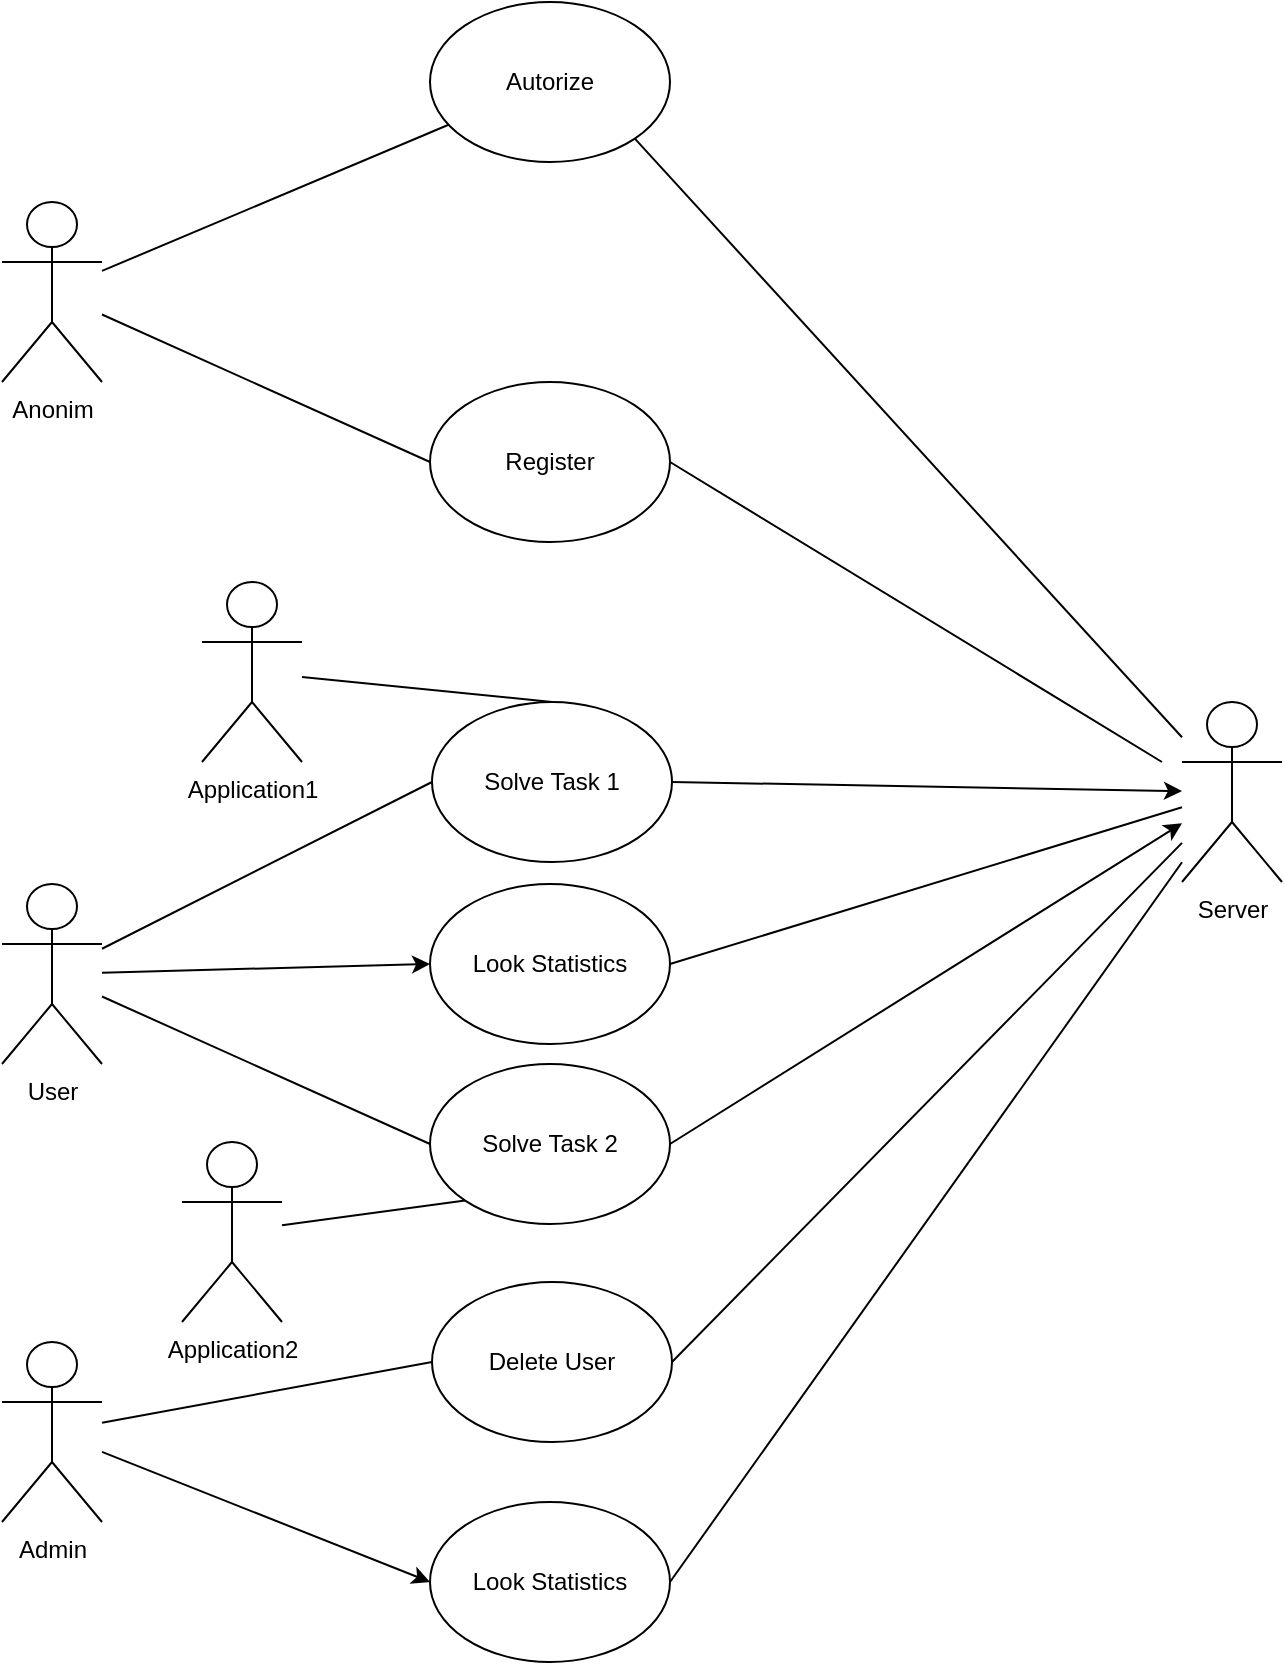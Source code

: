 <mxfile version="17.1.3" type="github" pages="2">
  <diagram id="UpaxMrM4MTmYhEKXG4QC" name="UseCase">
    <mxGraphModel dx="1209" dy="626" grid="1" gridSize="10" guides="1" tooltips="1" connect="1" arrows="1" fold="1" page="1" pageScale="1" pageWidth="827" pageHeight="1169" math="0" shadow="0">
      <root>
        <mxCell id="0" />
        <mxCell id="1" parent="0" />
        <mxCell id="wspuYjJ9wnveHCYF4-SS-1" value="Anonim" style="shape=umlActor;verticalLabelPosition=bottom;verticalAlign=top;html=1;outlineConnect=0;" vertex="1" parent="1">
          <mxGeometry x="140" y="130" width="50" height="90" as="geometry" />
        </mxCell>
        <mxCell id="wspuYjJ9wnveHCYF4-SS-2" value="Register" style="ellipse;whiteSpace=wrap;html=1;" vertex="1" parent="1">
          <mxGeometry x="354" y="220" width="120" height="80" as="geometry" />
        </mxCell>
        <mxCell id="wspuYjJ9wnveHCYF4-SS-3" value="Autorize" style="ellipse;whiteSpace=wrap;html=1;" vertex="1" parent="1">
          <mxGeometry x="354" y="30" width="120" height="80" as="geometry" />
        </mxCell>
        <mxCell id="wspuYjJ9wnveHCYF4-SS-4" value="" style="endArrow=none;html=1;rounded=0;endFill=0;" edge="1" parent="1" source="wspuYjJ9wnveHCYF4-SS-1" target="wspuYjJ9wnveHCYF4-SS-3">
          <mxGeometry width="50" height="50" relative="1" as="geometry">
            <mxPoint x="390" y="350" as="sourcePoint" />
            <mxPoint x="440" y="300" as="targetPoint" />
          </mxGeometry>
        </mxCell>
        <mxCell id="wspuYjJ9wnveHCYF4-SS-5" value="" style="endArrow=none;html=1;rounded=0;entryX=0;entryY=0.5;entryDx=0;entryDy=0;endFill=0;" edge="1" parent="1" source="wspuYjJ9wnveHCYF4-SS-1" target="wspuYjJ9wnveHCYF4-SS-2">
          <mxGeometry width="50" height="50" relative="1" as="geometry">
            <mxPoint x="390" y="350" as="sourcePoint" />
            <mxPoint x="440" y="300" as="targetPoint" />
          </mxGeometry>
        </mxCell>
        <mxCell id="wspuYjJ9wnveHCYF4-SS-8" value="User" style="shape=umlActor;verticalLabelPosition=bottom;verticalAlign=top;html=1;outlineConnect=0;" vertex="1" parent="1">
          <mxGeometry x="140" y="471" width="50" height="90" as="geometry" />
        </mxCell>
        <mxCell id="wspuYjJ9wnveHCYF4-SS-9" value="Admin" style="shape=umlActor;verticalLabelPosition=bottom;verticalAlign=top;html=1;outlineConnect=0;" vertex="1" parent="1">
          <mxGeometry x="140" y="700" width="50" height="90" as="geometry" />
        </mxCell>
        <mxCell id="wspuYjJ9wnveHCYF4-SS-10" value="Solve Task 1" style="ellipse;whiteSpace=wrap;html=1;" vertex="1" parent="1">
          <mxGeometry x="355" y="380" width="120" height="80" as="geometry" />
        </mxCell>
        <mxCell id="wspuYjJ9wnveHCYF4-SS-11" value="Solve Task 2" style="ellipse;whiteSpace=wrap;html=1;" vertex="1" parent="1">
          <mxGeometry x="354" y="561" width="120" height="80" as="geometry" />
        </mxCell>
        <mxCell id="wspuYjJ9wnveHCYF4-SS-12" value="Look Statistics" style="ellipse;whiteSpace=wrap;html=1;" vertex="1" parent="1">
          <mxGeometry x="354" y="471" width="120" height="80" as="geometry" />
        </mxCell>
        <mxCell id="wspuYjJ9wnveHCYF4-SS-13" value="" style="endArrow=classic;html=1;rounded=0;entryX=0;entryY=0.5;entryDx=0;entryDy=0;" edge="1" parent="1" source="wspuYjJ9wnveHCYF4-SS-8" target="wspuYjJ9wnveHCYF4-SS-12">
          <mxGeometry width="50" height="50" relative="1" as="geometry">
            <mxPoint x="390" y="360" as="sourcePoint" />
            <mxPoint x="440" y="310" as="targetPoint" />
          </mxGeometry>
        </mxCell>
        <mxCell id="wspuYjJ9wnveHCYF4-SS-14" value="" style="endArrow=none;html=1;rounded=0;entryX=0;entryY=0.5;entryDx=0;entryDy=0;" edge="1" parent="1" source="wspuYjJ9wnveHCYF4-SS-8" target="wspuYjJ9wnveHCYF4-SS-11">
          <mxGeometry width="50" height="50" relative="1" as="geometry">
            <mxPoint x="390" y="360" as="sourcePoint" />
            <mxPoint x="440" y="310" as="targetPoint" />
          </mxGeometry>
        </mxCell>
        <mxCell id="wspuYjJ9wnveHCYF4-SS-15" value="" style="endArrow=none;html=1;rounded=0;entryX=0;entryY=0.5;entryDx=0;entryDy=0;" edge="1" parent="1" source="wspuYjJ9wnveHCYF4-SS-8" target="wspuYjJ9wnveHCYF4-SS-10">
          <mxGeometry width="50" height="50" relative="1" as="geometry">
            <mxPoint x="200" y="439.021" as="sourcePoint" />
            <mxPoint x="364" y="531" as="targetPoint" />
          </mxGeometry>
        </mxCell>
        <mxCell id="wspuYjJ9wnveHCYF4-SS-16" value="Delete User" style="ellipse;whiteSpace=wrap;html=1;" vertex="1" parent="1">
          <mxGeometry x="355" y="670" width="120" height="80" as="geometry" />
        </mxCell>
        <mxCell id="wspuYjJ9wnveHCYF4-SS-17" value="Look Statistics" style="ellipse;whiteSpace=wrap;html=1;" vertex="1" parent="1">
          <mxGeometry x="354" y="780" width="120" height="80" as="geometry" />
        </mxCell>
        <mxCell id="wspuYjJ9wnveHCYF4-SS-18" value="" style="endArrow=classic;html=1;rounded=0;entryX=0;entryY=0.5;entryDx=0;entryDy=0;" edge="1" parent="1" target="wspuYjJ9wnveHCYF4-SS-17" source="wspuYjJ9wnveHCYF4-SS-9">
          <mxGeometry width="50" height="50" relative="1" as="geometry">
            <mxPoint x="210" y="667.296" as="sourcePoint" />
            <mxPoint x="460" y="535.98" as="targetPoint" />
          </mxGeometry>
        </mxCell>
        <mxCell id="wspuYjJ9wnveHCYF4-SS-19" value="" style="endArrow=none;html=1;rounded=0;entryX=0;entryY=0.5;entryDx=0;entryDy=0;" edge="1" parent="1" target="wspuYjJ9wnveHCYF4-SS-16" source="wspuYjJ9wnveHCYF4-SS-9">
          <mxGeometry width="50" height="50" relative="1" as="geometry">
            <mxPoint x="210" y="655.001" as="sourcePoint" />
            <mxPoint x="460" y="535.98" as="targetPoint" />
          </mxGeometry>
        </mxCell>
        <mxCell id="wspuYjJ9wnveHCYF4-SS-22" value="Application1" style="shape=umlActor;verticalLabelPosition=bottom;verticalAlign=top;html=1;outlineConnect=0;" vertex="1" parent="1">
          <mxGeometry x="240" y="320" width="50" height="90" as="geometry" />
        </mxCell>
        <mxCell id="wspuYjJ9wnveHCYF4-SS-23" value="" style="endArrow=none;html=1;rounded=0;exitX=0.5;exitY=0;exitDx=0;exitDy=0;" edge="1" parent="1" source="wspuYjJ9wnveHCYF4-SS-10" target="wspuYjJ9wnveHCYF4-SS-22">
          <mxGeometry width="50" height="50" relative="1" as="geometry">
            <mxPoint x="390" y="420" as="sourcePoint" />
            <mxPoint x="440" y="370" as="targetPoint" />
          </mxGeometry>
        </mxCell>
        <mxCell id="wspuYjJ9wnveHCYF4-SS-25" value="Server" style="shape=umlActor;verticalLabelPosition=bottom;verticalAlign=top;html=1;outlineConnect=0;" vertex="1" parent="1">
          <mxGeometry x="730" y="380" width="50" height="90" as="geometry" />
        </mxCell>
        <mxCell id="wspuYjJ9wnveHCYF4-SS-26" value="" style="endArrow=none;html=1;rounded=0;exitX=1;exitY=0.5;exitDx=0;exitDy=0;" edge="1" parent="1" source="wspuYjJ9wnveHCYF4-SS-2">
          <mxGeometry width="50" height="50" relative="1" as="geometry">
            <mxPoint x="390" y="420" as="sourcePoint" />
            <mxPoint x="720" y="410" as="targetPoint" />
          </mxGeometry>
        </mxCell>
        <mxCell id="wspuYjJ9wnveHCYF4-SS-27" value="" style="endArrow=none;html=1;rounded=0;exitX=1;exitY=1;exitDx=0;exitDy=0;" edge="1" parent="1" source="wspuYjJ9wnveHCYF4-SS-3" target="wspuYjJ9wnveHCYF4-SS-25">
          <mxGeometry width="50" height="50" relative="1" as="geometry">
            <mxPoint x="484" y="270" as="sourcePoint" />
            <mxPoint x="752.5" y="399" as="targetPoint" />
          </mxGeometry>
        </mxCell>
        <mxCell id="wspuYjJ9wnveHCYF4-SS-28" value="" style="endArrow=none;html=1;rounded=0;exitX=1;exitY=0.5;exitDx=0;exitDy=0;" edge="1" parent="1" source="wspuYjJ9wnveHCYF4-SS-12" target="wspuYjJ9wnveHCYF4-SS-25">
          <mxGeometry width="50" height="50" relative="1" as="geometry">
            <mxPoint x="494" y="280" as="sourcePoint" />
            <mxPoint x="762.5" y="409" as="targetPoint" />
          </mxGeometry>
        </mxCell>
        <mxCell id="wspuYjJ9wnveHCYF4-SS-29" value="" style="endArrow=none;html=1;rounded=0;exitX=1;exitY=0.5;exitDx=0;exitDy=0;" edge="1" parent="1" source="wspuYjJ9wnveHCYF4-SS-16" target="wspuYjJ9wnveHCYF4-SS-25">
          <mxGeometry width="50" height="50" relative="1" as="geometry">
            <mxPoint x="504" y="290" as="sourcePoint" />
            <mxPoint x="772.5" y="419" as="targetPoint" />
          </mxGeometry>
        </mxCell>
        <mxCell id="wspuYjJ9wnveHCYF4-SS-30" value="" style="endArrow=none;html=1;rounded=0;exitX=1;exitY=0.5;exitDx=0;exitDy=0;" edge="1" parent="1" source="wspuYjJ9wnveHCYF4-SS-17" target="wspuYjJ9wnveHCYF4-SS-25">
          <mxGeometry width="50" height="50" relative="1" as="geometry">
            <mxPoint x="514" y="300" as="sourcePoint" />
            <mxPoint x="782.5" y="429" as="targetPoint" />
          </mxGeometry>
        </mxCell>
        <mxCell id="wspuYjJ9wnveHCYF4-SS-31" value="" style="endArrow=classic;html=1;rounded=0;exitX=1;exitY=0.5;exitDx=0;exitDy=0;" edge="1" parent="1" source="wspuYjJ9wnveHCYF4-SS-10" target="wspuYjJ9wnveHCYF4-SS-25">
          <mxGeometry width="50" height="50" relative="1" as="geometry">
            <mxPoint x="420" y="630" as="sourcePoint" />
            <mxPoint x="470" y="580" as="targetPoint" />
          </mxGeometry>
        </mxCell>
        <mxCell id="wspuYjJ9wnveHCYF4-SS-33" value="" style="endArrow=classic;html=1;rounded=0;exitX=1;exitY=0.5;exitDx=0;exitDy=0;" edge="1" parent="1" source="wspuYjJ9wnveHCYF4-SS-11" target="wspuYjJ9wnveHCYF4-SS-25">
          <mxGeometry width="50" height="50" relative="1" as="geometry">
            <mxPoint x="485" y="430" as="sourcePoint" />
            <mxPoint x="730" y="550" as="targetPoint" />
          </mxGeometry>
        </mxCell>
        <mxCell id="wspuYjJ9wnveHCYF4-SS-34" value="Application2" style="shape=umlActor;verticalLabelPosition=bottom;verticalAlign=top;html=1;outlineConnect=0;" vertex="1" parent="1">
          <mxGeometry x="230" y="600" width="50" height="90" as="geometry" />
        </mxCell>
        <mxCell id="wspuYjJ9wnveHCYF4-SS-35" value="" style="endArrow=none;html=1;rounded=0;exitX=0;exitY=1;exitDx=0;exitDy=0;" edge="1" parent="1" target="wspuYjJ9wnveHCYF4-SS-34" source="wspuYjJ9wnveHCYF4-SS-11">
          <mxGeometry width="50" height="50" relative="1" as="geometry">
            <mxPoint x="405" y="660" as="sourcePoint" />
            <mxPoint x="430" y="650" as="targetPoint" />
          </mxGeometry>
        </mxCell>
      </root>
    </mxGraphModel>
  </diagram>
  <diagram id="5SPINO3OJEIlT_4r1-nM" name="ClassDiagram">
    <mxGraphModel dx="1209" dy="626" grid="1" gridSize="10" guides="1" tooltips="1" connect="1" arrows="1" fold="1" page="1" pageScale="1" pageWidth="827" pageHeight="1169" math="0" shadow="0">
      <root>
        <mxCell id="7BdAt3FaskVFl1m1Zbfm-0" />
        <mxCell id="7BdAt3FaskVFl1m1Zbfm-1" parent="7BdAt3FaskVFl1m1Zbfm-0" />
        <mxCell id="7BdAt3FaskVFl1m1Zbfm-2" value="MyServer" style="swimlane;fontStyle=1;align=center;verticalAlign=top;childLayout=stackLayout;horizontal=1;startSize=26;horizontalStack=0;resizeParent=1;resizeParentMax=0;resizeLast=0;collapsible=1;marginBottom=0;" vertex="1" parent="7BdAt3FaskVFl1m1Zbfm-1">
          <mxGeometry x="40" y="80" width="260" height="170" as="geometry" />
        </mxCell>
        <mxCell id="7BdAt3FaskVFl1m1Zbfm-3" value="-mTcpServer : QTcpServer&#xa;-mTcpSockets : QMap &lt;QtcpSocket*&gt;" style="text;strokeColor=none;fillColor=none;align=left;verticalAlign=top;spacingLeft=4;spacingRight=4;overflow=hidden;rotatable=0;points=[[0,0.5],[1,0.5]];portConstraint=eastwest;" vertex="1" parent="7BdAt3FaskVFl1m1Zbfm-2">
          <mxGeometry y="26" width="260" height="44" as="geometry" />
        </mxCell>
        <mxCell id="7BdAt3FaskVFl1m1Zbfm-4" value="" style="line;strokeWidth=1;fillColor=none;align=left;verticalAlign=middle;spacingTop=-1;spacingLeft=3;spacingRight=3;rotatable=0;labelPosition=right;points=[];portConstraint=eastwest;" vertex="1" parent="7BdAt3FaskVFl1m1Zbfm-2">
          <mxGeometry y="70" width="260" height="8" as="geometry" />
        </mxCell>
        <mxCell id="7BdAt3FaskVFl1m1Zbfm-5" value="+  MyServer()&#xa;+ ~MyServer()&#xa;&#xa;+ slotNewConnection();&#xa;+ slotServerRead();&#xa;+ slotClientDisconnection()" style="text;strokeColor=none;fillColor=none;align=left;verticalAlign=top;spacingLeft=4;spacingRight=4;overflow=hidden;rotatable=0;points=[[0,0.5],[1,0.5]];portConstraint=eastwest;" vertex="1" parent="7BdAt3FaskVFl1m1Zbfm-2">
          <mxGeometry y="78" width="260" height="92" as="geometry" />
        </mxCell>
        <mxCell id="7BdAt3FaskVFl1m1Zbfm-6" value="DataBase_Destructor" style="swimlane;fontStyle=1;align=center;verticalAlign=top;childLayout=stackLayout;horizontal=1;startSize=26;horizontalStack=0;resizeParent=1;resizeParentMax=0;resizeLast=0;collapsible=1;marginBottom=0;" vertex="1" parent="7BdAt3FaskVFl1m1Zbfm-1">
          <mxGeometry x="440" y="80" width="260" height="140" as="geometry" />
        </mxCell>
        <mxCell id="7BdAt3FaskVFl1m1Zbfm-7" value="-  db_pointer : DataBase" style="text;strokeColor=none;fillColor=none;align=left;verticalAlign=top;spacingLeft=4;spacingRight=4;overflow=hidden;rotatable=0;points=[[0,0.5],[1,0.5]];portConstraint=eastwest;" vertex="1" parent="7BdAt3FaskVFl1m1Zbfm-6">
          <mxGeometry y="26" width="260" height="34" as="geometry" />
        </mxCell>
        <mxCell id="7BdAt3FaskVFl1m1Zbfm-8" value="" style="line;strokeWidth=1;fillColor=none;align=left;verticalAlign=middle;spacingTop=-1;spacingLeft=3;spacingRight=3;rotatable=0;labelPosition=right;points=[];portConstraint=eastwest;" vertex="1" parent="7BdAt3FaskVFl1m1Zbfm-6">
          <mxGeometry y="60" width="260" height="8" as="geometry" />
        </mxCell>
        <mxCell id="7BdAt3FaskVFl1m1Zbfm-9" value="-  DataBase_Destructor();&#xa;+~DataBase_Destructor()&#xa;&#xa;+ initialize(DataBase * p) : void" style="text;strokeColor=none;fillColor=none;align=left;verticalAlign=top;spacingLeft=4;spacingRight=4;overflow=hidden;rotatable=0;points=[[0,0.5],[1,0.5]];portConstraint=eastwest;" vertex="1" parent="7BdAt3FaskVFl1m1Zbfm-6">
          <mxGeometry y="68" width="260" height="72" as="geometry" />
        </mxCell>
        <mxCell id="7BdAt3FaskVFl1m1Zbfm-10" value="DataBase" style="swimlane;fontStyle=1;align=center;verticalAlign=top;childLayout=stackLayout;horizontal=1;startSize=26;horizontalStack=0;resizeParent=1;resizeParentMax=0;resizeLast=0;collapsible=1;marginBottom=0;" vertex="1" parent="7BdAt3FaskVFl1m1Zbfm-1">
          <mxGeometry x="440" y="290" width="340" height="250" as="geometry" />
        </mxCell>
        <mxCell id="7BdAt3FaskVFl1m1Zbfm-11" value="- db_pointer : static DataBase *&#xa;- destroyer : static DataBase_Destructor&#xa;- db : QSqlDatabase" style="text;strokeColor=none;fillColor=none;align=left;verticalAlign=top;spacingLeft=4;spacingRight=4;overflow=hidden;rotatable=0;points=[[0,0.5],[1,0.5]];portConstraint=eastwest;" vertex="1" parent="7BdAt3FaskVFl1m1Zbfm-10">
          <mxGeometry y="26" width="340" height="54" as="geometry" />
        </mxCell>
        <mxCell id="7BdAt3FaskVFl1m1Zbfm-12" value="" style="line;strokeWidth=1;fillColor=none;align=left;verticalAlign=middle;spacingTop=-1;spacingLeft=3;spacingRight=3;rotatable=0;labelPosition=right;points=[];portConstraint=eastwest;" vertex="1" parent="7BdAt3FaskVFl1m1Zbfm-10">
          <mxGeometry y="80" width="340" height="8" as="geometry" />
        </mxCell>
        <mxCell id="7BdAt3FaskVFl1m1Zbfm-13" value="*  DataBase()&#xa;*  DataBase( DataBase &amp; )&#xa;* ~DataBase()&#xa;&#xa;*  operator =(DataBase &amp;,DataBase &amp;): static DataBase &amp;&#xa;&#xa;+ getInstance()  :  DataBase *;&#xa;+ openDB() : bool;&#xa;+ closeDB() : bool;&#xa;+ makeQuerry(QSrting) : ????" style="text;strokeColor=none;fillColor=none;align=left;verticalAlign=top;spacingLeft=4;spacingRight=4;overflow=hidden;rotatable=0;points=[[0,0.5],[1,0.5]];portConstraint=eastwest;" vertex="1" parent="7BdAt3FaskVFl1m1Zbfm-10">
          <mxGeometry y="88" width="340" height="162" as="geometry" />
        </mxCell>
        <mxCell id="7BdAt3FaskVFl1m1Zbfm-14" value="Functions" style="swimlane;fontStyle=1;align=center;verticalAlign=top;childLayout=stackLayout;horizontal=1;startSize=26;horizontalStack=0;resizeParent=1;resizeParentMax=0;resizeLast=0;collapsible=1;marginBottom=0;" vertex="1" parent="7BdAt3FaskVFl1m1Zbfm-1">
          <mxGeometry x="40" y="320" width="260" height="126" as="geometry" />
        </mxCell>
        <mxCell id="7BdAt3FaskVFl1m1Zbfm-16" value="" style="line;strokeWidth=1;fillColor=none;align=left;verticalAlign=middle;spacingTop=-1;spacingLeft=3;spacingRight=3;rotatable=0;labelPosition=right;points=[];portConstraint=eastwest;" vertex="1" parent="7BdAt3FaskVFl1m1Zbfm-14">
          <mxGeometry y="26" width="260" height="8" as="geometry" />
        </mxCell>
        <mxCell id="7BdAt3FaskVFl1m1Zbfm-17" value="+ auth(QString, QString):QByteArray&#xa;+ reg(QString, QString):QByteArray&#xa;+ statisyics():QByteArray&#xa;+ parsing(QString): QByteArray" style="text;strokeColor=none;fillColor=none;align=left;verticalAlign=top;spacingLeft=4;spacingRight=4;overflow=hidden;rotatable=0;points=[[0,0.5],[1,0.5]];portConstraint=eastwest;" vertex="1" parent="7BdAt3FaskVFl1m1Zbfm-14">
          <mxGeometry y="34" width="260" height="92" as="geometry" />
        </mxCell>
        <mxCell id="7BdAt3FaskVFl1m1Zbfm-18" value="1" style="endArrow=open;html=1;endSize=12;startArrow=diamondThin;startSize=14;startFill=0;edgeStyle=orthogonalEdgeStyle;align=left;verticalAlign=bottom;rounded=0;entryX=1.011;entryY=0.071;entryDx=0;entryDy=0;entryPerimeter=0;" edge="1" parent="7BdAt3FaskVFl1m1Zbfm-1" source="7BdAt3FaskVFl1m1Zbfm-6" target="7BdAt3FaskVFl1m1Zbfm-10">
          <mxGeometry x="-1" y="3" relative="1" as="geometry">
            <mxPoint x="350" y="240" as="sourcePoint" />
            <mxPoint x="510" y="240" as="targetPoint" />
            <Array as="points">
              <mxPoint x="820" y="184" />
              <mxPoint x="820" y="308" />
            </Array>
          </mxGeometry>
        </mxCell>
        <mxCell id="7BdAt3FaskVFl1m1Zbfm-19" value="Use" style="endArrow=open;endSize=12;dashed=1;html=1;rounded=0;entryX=1.015;entryY=0.149;entryDx=0;entryDy=0;entryPerimeter=0;exitX=1.001;exitY=-0.083;exitDx=0;exitDy=0;exitPerimeter=0;" edge="1" parent="7BdAt3FaskVFl1m1Zbfm-1" source="7BdAt3FaskVFl1m1Zbfm-3" target="7BdAt3FaskVFl1m1Zbfm-14">
          <mxGeometry width="160" relative="1" as="geometry">
            <mxPoint x="300" y="90" as="sourcePoint" />
            <mxPoint x="460" y="90" as="targetPoint" />
            <Array as="points">
              <mxPoint x="340" y="102" />
              <mxPoint x="340" y="340" />
            </Array>
          </mxGeometry>
        </mxCell>
        <mxCell id="7BdAt3FaskVFl1m1Zbfm-20" value="Use" style="endArrow=open;endSize=12;dashed=1;html=1;rounded=0;exitX=1.001;exitY=0.09;exitDx=0;exitDy=0;exitPerimeter=0;entryX=-0.006;entryY=0.035;entryDx=0;entryDy=0;entryPerimeter=0;" edge="1" parent="7BdAt3FaskVFl1m1Zbfm-1" source="7BdAt3FaskVFl1m1Zbfm-2" target="7BdAt3FaskVFl1m1Zbfm-10">
          <mxGeometry width="160" relative="1" as="geometry">
            <mxPoint x="350" y="270" as="sourcePoint" />
            <mxPoint x="510" y="270" as="targetPoint" />
            <Array as="points">
              <mxPoint x="380" y="95" />
              <mxPoint x="380" y="299" />
            </Array>
          </mxGeometry>
        </mxCell>
      </root>
    </mxGraphModel>
  </diagram>
</mxfile>
